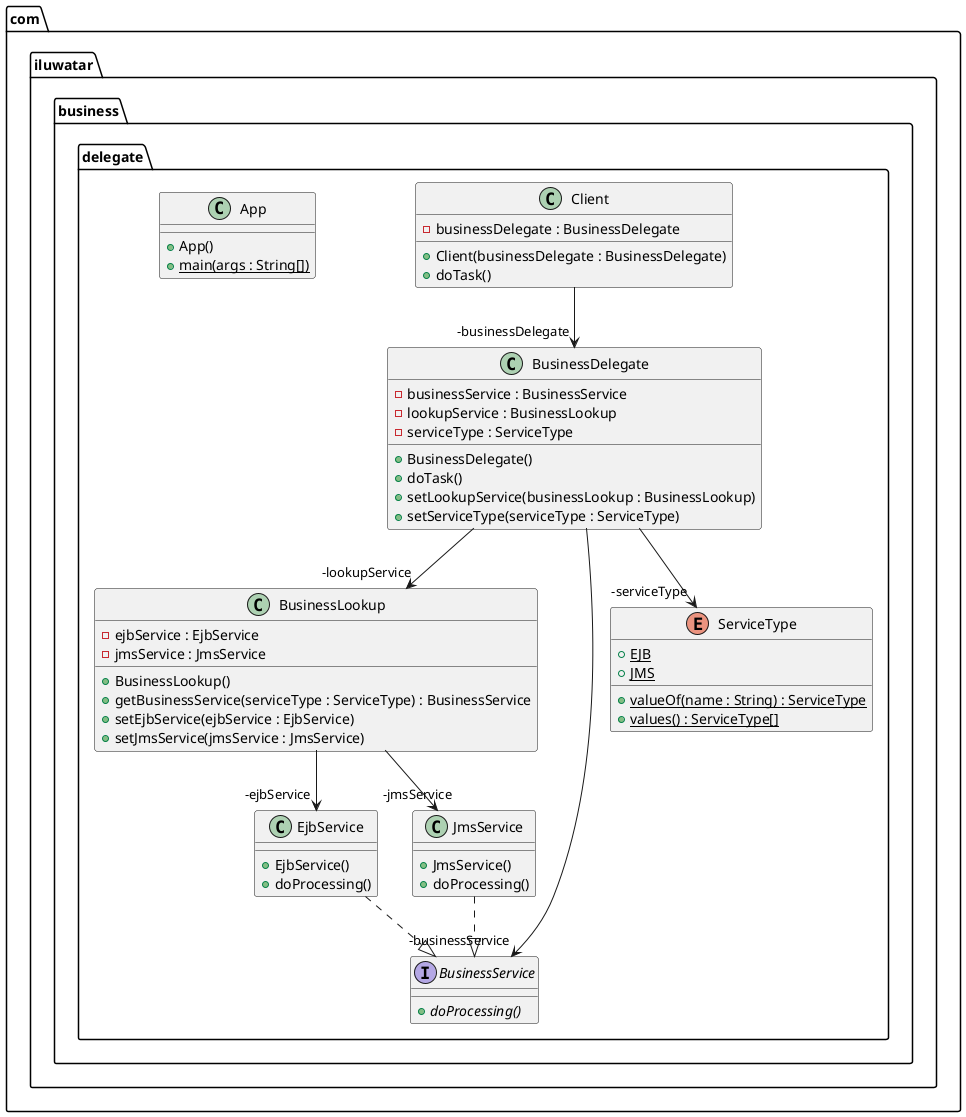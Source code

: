 @startuml
package com.iluwatar.business.delegate {
  class BusinessLookup {
    - ejbService : EjbService
    - jmsService : JmsService
    + BusinessLookup()
    + getBusinessService(serviceType : ServiceType) : BusinessService
    + setEjbService(ejbService : EjbService)
    + setJmsService(jmsService : JmsService)
  }
  class Client {
    - businessDelegate : BusinessDelegate
    + Client(businessDelegate : BusinessDelegate)
    + doTask()
  }
  class EjbService {
    + EjbService()
    + doProcessing()
  }
  class BusinessDelegate {
    - businessService : BusinessService
    - lookupService : BusinessLookup
    - serviceType : ServiceType
    + BusinessDelegate()
    + doTask()
    + setLookupService(businessLookup : BusinessLookup)
    + setServiceType(serviceType : ServiceType)
  }
  interface BusinessService {
    + doProcessing() {abstract}
  }
  class JmsService {
    + JmsService()
    + doProcessing()
  }
  class App {
    + App()
    + main(args : String[]) {static}
  }
  enum ServiceType {
    + EJB {static}
    + JMS {static}
    + valueOf(name : String) : ServiceType {static}
    + values() : ServiceType[] {static}
  }
}
BusinessDelegate -->  "-serviceType" ServiceType
BusinessLookup -->  "-ejbService" EjbService
Client -->  "-businessDelegate" BusinessDelegate
BusinessDelegate -->  "-businessService" BusinessService
BusinessDelegate -->  "-lookupService" BusinessLookup
BusinessLookup -->  "-jmsService" JmsService
EjbService ..|> BusinessService 
JmsService ..|> BusinessService 
@enduml